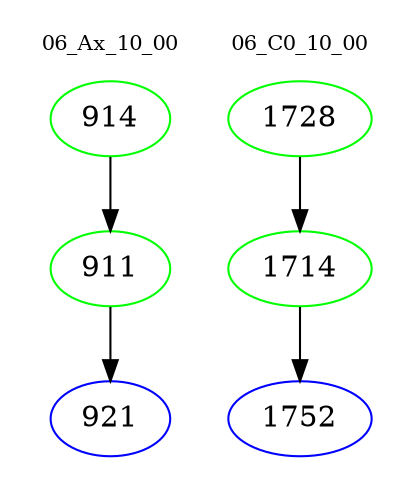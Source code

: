 digraph{
subgraph cluster_0 {
color = white
label = "06_Ax_10_00";
fontsize=10;
T0_914 [label="914", color="green"]
T0_914 -> T0_911 [color="black"]
T0_911 [label="911", color="green"]
T0_911 -> T0_921 [color="black"]
T0_921 [label="921", color="blue"]
}
subgraph cluster_1 {
color = white
label = "06_C0_10_00";
fontsize=10;
T1_1728 [label="1728", color="green"]
T1_1728 -> T1_1714 [color="black"]
T1_1714 [label="1714", color="green"]
T1_1714 -> T1_1752 [color="black"]
T1_1752 [label="1752", color="blue"]
}
}
